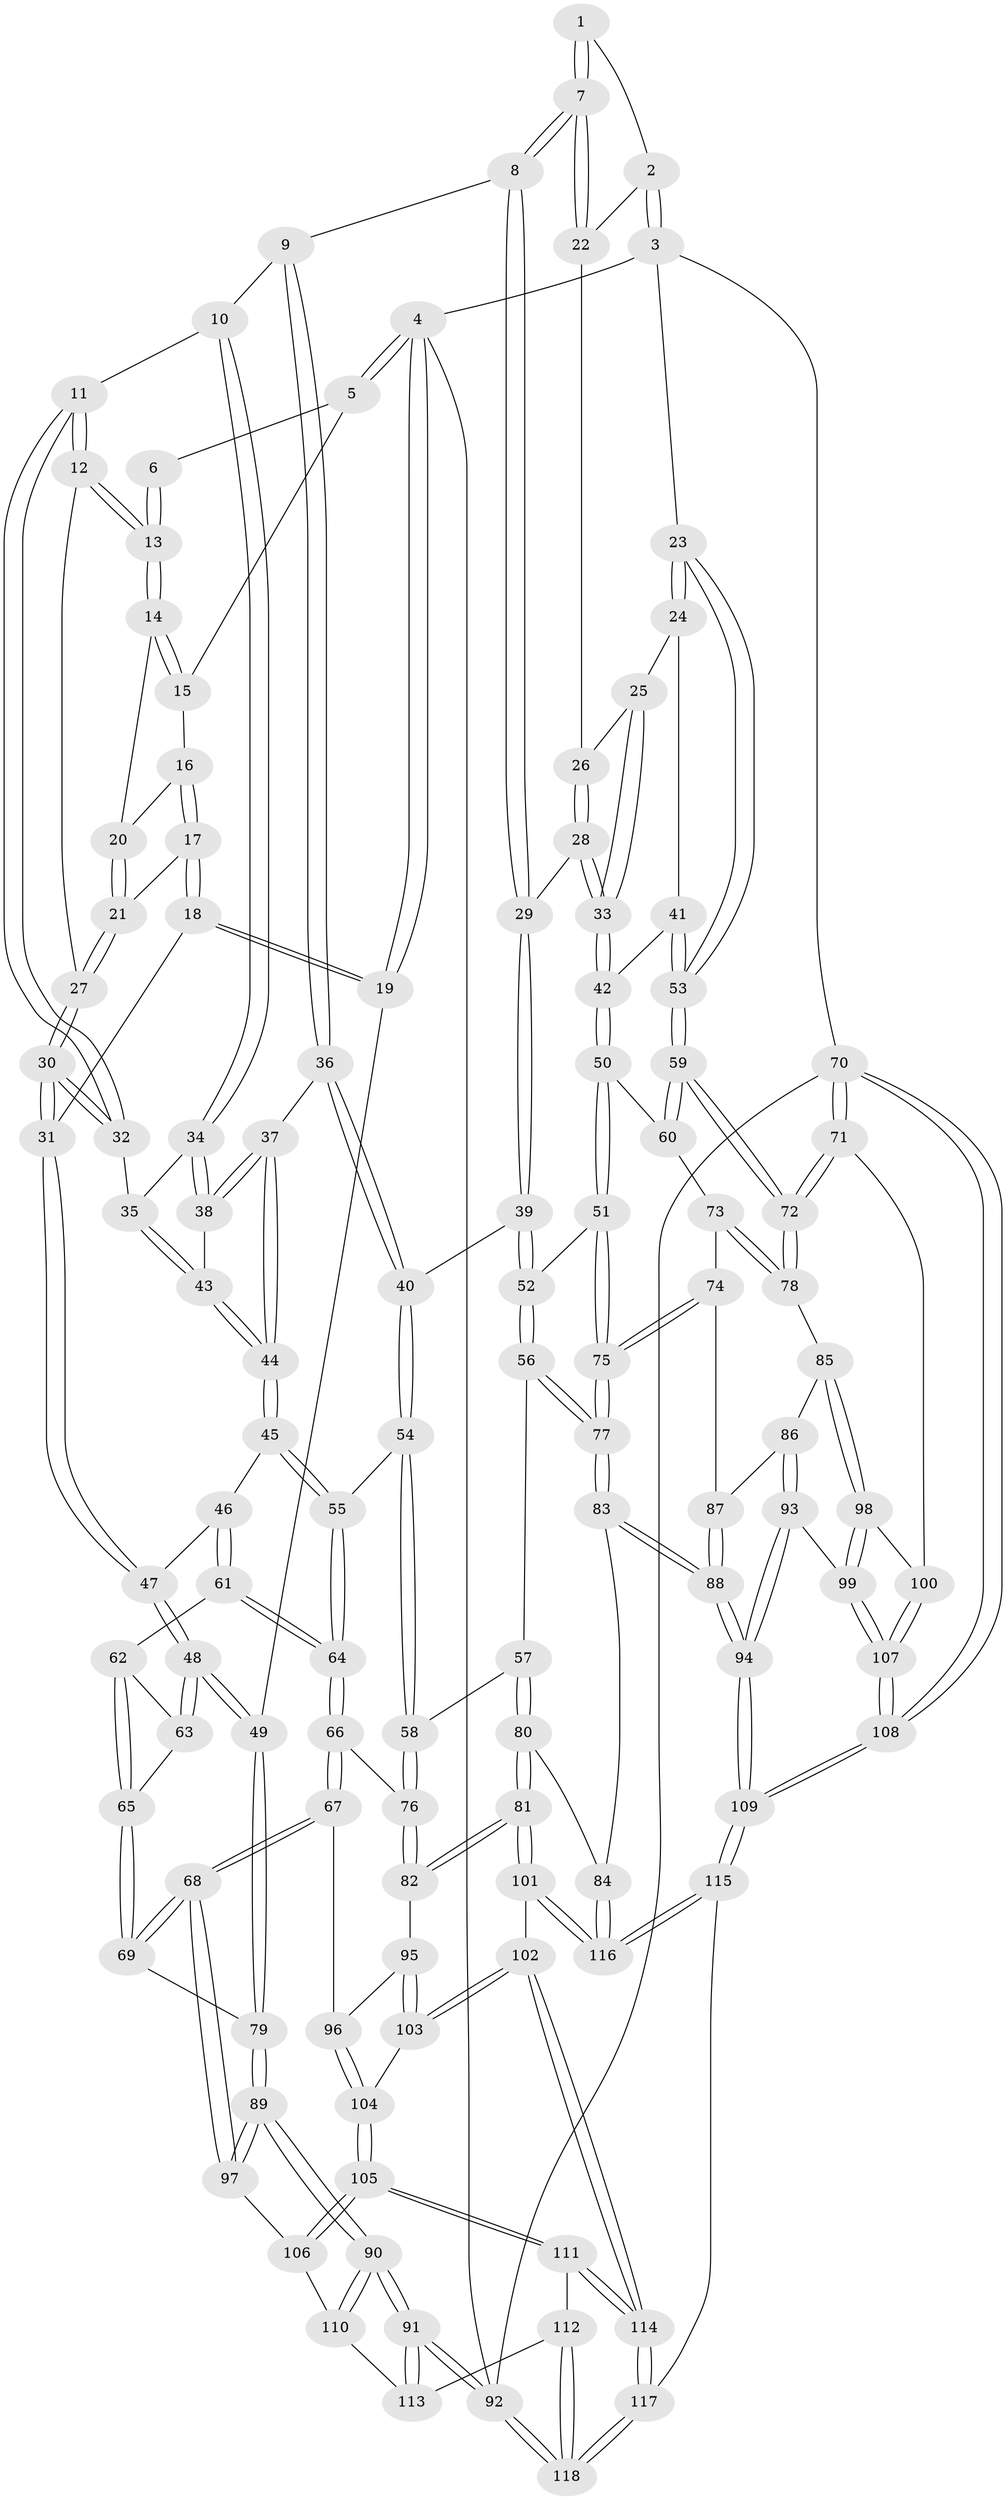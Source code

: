 // coarse degree distribution, {3: 0.37142857142857144, 1: 0.05714285714285714, 4: 0.14285714285714285, 2: 0.08571428571428572, 5: 0.11428571428571428, 8: 0.08571428571428572, 6: 0.11428571428571428, 9: 0.02857142857142857}
// Generated by graph-tools (version 1.1) at 2025/05/03/04/25 22:05:16]
// undirected, 118 vertices, 292 edges
graph export_dot {
graph [start="1"]
  node [color=gray90,style=filled];
  1 [pos="+0.5803291961605592+0"];
  2 [pos="+0.9753318551643628+0"];
  3 [pos="+1+0"];
  4 [pos="+0+0"];
  5 [pos="+0.0814429535264815+0"];
  6 [pos="+0.36127633063209763+0"];
  7 [pos="+0.5558936405633088+0.03619741850134996"];
  8 [pos="+0.5128045387849797+0.1342905009976349"];
  9 [pos="+0.5072906303154229+0.13624140961977585"];
  10 [pos="+0.4226206953530259+0.13744606816533292"];
  11 [pos="+0.38880184563939696+0.12008027397741922"];
  12 [pos="+0.36667795926250824+0.10193991190224858"];
  13 [pos="+0.3645084843420087+0.09492545393034481"];
  14 [pos="+0.3224020519337307+0.06939419999911849"];
  15 [pos="+0.12857511349638223+0"];
  16 [pos="+0.1452514771851737+0"];
  17 [pos="+0.14389778297132713+0.07685394420816319"];
  18 [pos="+0.09171284896275948+0.1587913571507422"];
  19 [pos="+0+0.1313240095078275"];
  20 [pos="+0.2331978589828537+0.03397066072674113"];
  21 [pos="+0.2327454018008482+0.11398468880746936"];
  22 [pos="+0.7068418753980642+0.07578909897506309"];
  23 [pos="+1+0"];
  24 [pos="+1+0"];
  25 [pos="+0.9056065456121144+0.10102918217813683"];
  26 [pos="+0.7095508154653386+0.09016850919228146"];
  27 [pos="+0.2539102032706213+0.13405782311516967"];
  28 [pos="+0.7019158278307085+0.24768901648740457"];
  29 [pos="+0.6834152745559848+0.24748993777051104"];
  30 [pos="+0.19667620630538885+0.23477935794130098"];
  31 [pos="+0.17369240701518635+0.24749901811174888"];
  32 [pos="+0.2774760188057295+0.2449447664689901"];
  33 [pos="+0.7310045014539635+0.2588857503916312"];
  34 [pos="+0.3893492272170451+0.23813553590244158"];
  35 [pos="+0.31807071515053026+0.27588464802153423"];
  36 [pos="+0.4815471904462776+0.35334555131498735"];
  37 [pos="+0.43789302904586586+0.3345403952708755"];
  38 [pos="+0.40842500293351935+0.2957536529367071"];
  39 [pos="+0.5571319232632412+0.37338697780037305"];
  40 [pos="+0.48843367362789925+0.3625507738803356"];
  41 [pos="+0.8813159265327395+0.3384550392161662"];
  42 [pos="+0.7966927182179699+0.36094592502265527"];
  43 [pos="+0.31942000735425696+0.3242685328498676"];
  44 [pos="+0.30355676597601294+0.3830788166507656"];
  45 [pos="+0.29497414622648843+0.39463492528560645"];
  46 [pos="+0.20363556133438857+0.39812159446400824"];
  47 [pos="+0.1517073781371983+0.34754355254462477"];
  48 [pos="+0+0.40594285905294597"];
  49 [pos="+0+0.4102948963730308"];
  50 [pos="+0.7905098870352795+0.4290006095375675"];
  51 [pos="+0.6613212818922215+0.5105203745244506"];
  52 [pos="+0.6111690657578203+0.49398482832743507"];
  53 [pos="+1+0.4042044187822731"];
  54 [pos="+0.413364211239891+0.48262495875551825"];
  55 [pos="+0.37267411619400553+0.4751990764869117"];
  56 [pos="+0.5069702314922895+0.5494072239878229"];
  57 [pos="+0.49645198676973035+0.5523862463439023"];
  58 [pos="+0.4574378412756563+0.5425502088297035"];
  59 [pos="+1+0.5470472146442035"];
  60 [pos="+0.7939668684065015+0.43291833631662674"];
  61 [pos="+0.19829032850610698+0.4429839249086"];
  62 [pos="+0.17985821294121287+0.46855355366531654"];
  63 [pos="+0.08778555354109323+0.4939606161761516"];
  64 [pos="+0.2767665442169223+0.5780517288795088"];
  65 [pos="+0.13639072095642796+0.5707787853584142"];
  66 [pos="+0.27163260446790555+0.610389047296234"];
  67 [pos="+0.1924245537616323+0.6557721336982608"];
  68 [pos="+0.1667138324803258+0.6627986621171965"];
  69 [pos="+0.13473288843873985+0.5805480837425845"];
  70 [pos="+1+1"];
  71 [pos="+1+0.6576049543406349"];
  72 [pos="+1+0.5847025108822154"];
  73 [pos="+0.8370756988535564+0.5637618058239801"];
  74 [pos="+0.8062060271423329+0.6163007628086029"];
  75 [pos="+0.6788098962940708+0.6156021214717297"];
  76 [pos="+0.3723404216380128+0.6573412960513353"];
  77 [pos="+0.6510840029710182+0.6930093649438394"];
  78 [pos="+1+0.613191937992827"];
  79 [pos="+0+0.46401832883389743"];
  80 [pos="+0.5312440161087079+0.7667914427133294"];
  81 [pos="+0.5119991816266191+0.7784356386531828"];
  82 [pos="+0.3779894372461346+0.6718136050837283"];
  83 [pos="+0.6426507527721629+0.7407238691710398"];
  84 [pos="+0.6043427374473861+0.751773022732415"];
  85 [pos="+0.8889644223864009+0.6925201598648145"];
  86 [pos="+0.836908680100886+0.6758611567167088"];
  87 [pos="+0.8148411242630234+0.645263102722918"];
  88 [pos="+0.6701665046322464+0.7571554624694745"];
  89 [pos="+0+0.6412714102193637"];
  90 [pos="+0+0.9323105301939216"];
  91 [pos="+0+1"];
  92 [pos="+0+1"];
  93 [pos="+0.7668236779810886+0.7696240743227691"];
  94 [pos="+0.6984719247648687+0.7798886402557839"];
  95 [pos="+0.35378733309799715+0.7042644762177582"];
  96 [pos="+0.2949850783894961+0.7448871738771109"];
  97 [pos="+0.14964862378803512+0.6845926164168821"];
  98 [pos="+0.8871659756647274+0.7488468308188081"];
  99 [pos="+0.8390779988763075+0.7894817477764723"];
  100 [pos="+0.9469879390768939+0.7856921532840815"];
  101 [pos="+0.49216818701041964+0.8169966657878759"];
  102 [pos="+0.4603837815988663+0.8379531755074415"];
  103 [pos="+0.3451819905985439+0.806570665621779"];
  104 [pos="+0.28824569671049816+0.8128570706954943"];
  105 [pos="+0.271588072907646+0.8259625943345198"];
  106 [pos="+0.14973710130213685+0.7520347600705928"];
  107 [pos="+0.9069800289547582+0.9539863119306906"];
  108 [pos="+0.9402796867851717+1"];
  109 [pos="+0.8152455353520001+1"];
  110 [pos="+0.13269564730130895+0.7793891623932643"];
  111 [pos="+0.26642585992824036+0.9083699865326302"];
  112 [pos="+0.18093460124169836+0.906790552151845"];
  113 [pos="+0.13544089377096732+0.8482751748965965"];
  114 [pos="+0.3477815372970545+1"];
  115 [pos="+0.7166493547277667+1"];
  116 [pos="+0.6436956581121871+1"];
  117 [pos="+0.35512993022107087+1"];
  118 [pos="+0+1"];
  1 -- 2;
  1 -- 7;
  1 -- 7;
  2 -- 3;
  2 -- 3;
  2 -- 22;
  3 -- 4;
  3 -- 23;
  3 -- 70;
  4 -- 5;
  4 -- 5;
  4 -- 19;
  4 -- 19;
  4 -- 92;
  5 -- 6;
  5 -- 15;
  6 -- 13;
  6 -- 13;
  7 -- 8;
  7 -- 8;
  7 -- 22;
  7 -- 22;
  8 -- 9;
  8 -- 29;
  8 -- 29;
  9 -- 10;
  9 -- 36;
  9 -- 36;
  10 -- 11;
  10 -- 34;
  10 -- 34;
  11 -- 12;
  11 -- 12;
  11 -- 32;
  11 -- 32;
  12 -- 13;
  12 -- 13;
  12 -- 27;
  13 -- 14;
  13 -- 14;
  14 -- 15;
  14 -- 15;
  14 -- 20;
  15 -- 16;
  16 -- 17;
  16 -- 17;
  16 -- 20;
  17 -- 18;
  17 -- 18;
  17 -- 21;
  18 -- 19;
  18 -- 19;
  18 -- 31;
  19 -- 49;
  20 -- 21;
  20 -- 21;
  21 -- 27;
  21 -- 27;
  22 -- 26;
  23 -- 24;
  23 -- 24;
  23 -- 53;
  23 -- 53;
  24 -- 25;
  24 -- 41;
  25 -- 26;
  25 -- 33;
  25 -- 33;
  26 -- 28;
  26 -- 28;
  27 -- 30;
  27 -- 30;
  28 -- 29;
  28 -- 33;
  28 -- 33;
  29 -- 39;
  29 -- 39;
  30 -- 31;
  30 -- 31;
  30 -- 32;
  30 -- 32;
  31 -- 47;
  31 -- 47;
  32 -- 35;
  33 -- 42;
  33 -- 42;
  34 -- 35;
  34 -- 38;
  34 -- 38;
  35 -- 43;
  35 -- 43;
  36 -- 37;
  36 -- 40;
  36 -- 40;
  37 -- 38;
  37 -- 38;
  37 -- 44;
  37 -- 44;
  38 -- 43;
  39 -- 40;
  39 -- 52;
  39 -- 52;
  40 -- 54;
  40 -- 54;
  41 -- 42;
  41 -- 53;
  41 -- 53;
  42 -- 50;
  42 -- 50;
  43 -- 44;
  43 -- 44;
  44 -- 45;
  44 -- 45;
  45 -- 46;
  45 -- 55;
  45 -- 55;
  46 -- 47;
  46 -- 61;
  46 -- 61;
  47 -- 48;
  47 -- 48;
  48 -- 49;
  48 -- 49;
  48 -- 63;
  48 -- 63;
  49 -- 79;
  49 -- 79;
  50 -- 51;
  50 -- 51;
  50 -- 60;
  51 -- 52;
  51 -- 75;
  51 -- 75;
  52 -- 56;
  52 -- 56;
  53 -- 59;
  53 -- 59;
  54 -- 55;
  54 -- 58;
  54 -- 58;
  55 -- 64;
  55 -- 64;
  56 -- 57;
  56 -- 77;
  56 -- 77;
  57 -- 58;
  57 -- 80;
  57 -- 80;
  58 -- 76;
  58 -- 76;
  59 -- 60;
  59 -- 60;
  59 -- 72;
  59 -- 72;
  60 -- 73;
  61 -- 62;
  61 -- 64;
  61 -- 64;
  62 -- 63;
  62 -- 65;
  62 -- 65;
  63 -- 65;
  64 -- 66;
  64 -- 66;
  65 -- 69;
  65 -- 69;
  66 -- 67;
  66 -- 67;
  66 -- 76;
  67 -- 68;
  67 -- 68;
  67 -- 96;
  68 -- 69;
  68 -- 69;
  68 -- 97;
  68 -- 97;
  69 -- 79;
  70 -- 71;
  70 -- 71;
  70 -- 108;
  70 -- 108;
  70 -- 92;
  71 -- 72;
  71 -- 72;
  71 -- 100;
  72 -- 78;
  72 -- 78;
  73 -- 74;
  73 -- 78;
  73 -- 78;
  74 -- 75;
  74 -- 75;
  74 -- 87;
  75 -- 77;
  75 -- 77;
  76 -- 82;
  76 -- 82;
  77 -- 83;
  77 -- 83;
  78 -- 85;
  79 -- 89;
  79 -- 89;
  80 -- 81;
  80 -- 81;
  80 -- 84;
  81 -- 82;
  81 -- 82;
  81 -- 101;
  81 -- 101;
  82 -- 95;
  83 -- 84;
  83 -- 88;
  83 -- 88;
  84 -- 116;
  84 -- 116;
  85 -- 86;
  85 -- 98;
  85 -- 98;
  86 -- 87;
  86 -- 93;
  86 -- 93;
  87 -- 88;
  87 -- 88;
  88 -- 94;
  88 -- 94;
  89 -- 90;
  89 -- 90;
  89 -- 97;
  89 -- 97;
  90 -- 91;
  90 -- 91;
  90 -- 110;
  90 -- 110;
  91 -- 92;
  91 -- 92;
  91 -- 113;
  91 -- 113;
  92 -- 118;
  92 -- 118;
  93 -- 94;
  93 -- 94;
  93 -- 99;
  94 -- 109;
  94 -- 109;
  95 -- 96;
  95 -- 103;
  95 -- 103;
  96 -- 104;
  96 -- 104;
  97 -- 106;
  98 -- 99;
  98 -- 99;
  98 -- 100;
  99 -- 107;
  99 -- 107;
  100 -- 107;
  100 -- 107;
  101 -- 102;
  101 -- 116;
  101 -- 116;
  102 -- 103;
  102 -- 103;
  102 -- 114;
  102 -- 114;
  103 -- 104;
  104 -- 105;
  104 -- 105;
  105 -- 106;
  105 -- 106;
  105 -- 111;
  105 -- 111;
  106 -- 110;
  107 -- 108;
  107 -- 108;
  108 -- 109;
  108 -- 109;
  109 -- 115;
  109 -- 115;
  110 -- 113;
  111 -- 112;
  111 -- 114;
  111 -- 114;
  112 -- 113;
  112 -- 118;
  112 -- 118;
  114 -- 117;
  114 -- 117;
  115 -- 116;
  115 -- 116;
  115 -- 117;
  117 -- 118;
  117 -- 118;
}
